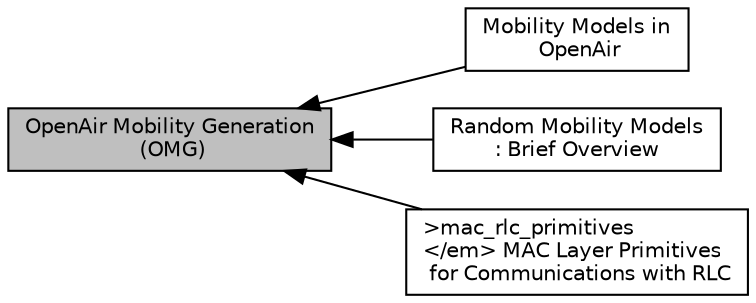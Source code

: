 digraph "OpenAir Mobility Generation (OMG)"
{
  edge [fontname="Helvetica",fontsize="10",labelfontname="Helvetica",labelfontsize="10"];
  node [fontname="Helvetica",fontsize="10",shape=box];
  rankdir=LR;
  Node4 [label="Mobility Models in\l OpenAir",height=0.2,width=0.4,color="black", fillcolor="white", style="filled",URL="$group____mob__models__in__openair.html",tooltip=" "];
  Node3 [label="Random Mobility Models\l: Brief Overview",height=0.2,width=0.4,color="black", fillcolor="white", style="filled",URL="$group____mob__models.html",tooltip=" "];
  Node1 [label="OpenAir Mobility Generation\l (OMG)",height=0.2,width=0.4,color="black", fillcolor="grey75", style="filled", fontcolor="black",tooltip=" "];
  Node2 [label="\>mac_rlc_primitives\l\</em\> MAC Layer Primitives\l for Communications with RLC",height=0.2,width=0.4,color="black", fillcolor="white", style="filled",URL="$group__em.html",tooltip=" "];
  Node1->Node2 [shape=plaintext, dir="back", style="solid"];
  Node1->Node3 [shape=plaintext, dir="back", style="solid"];
  Node1->Node4 [shape=plaintext, dir="back", style="solid"];
}
